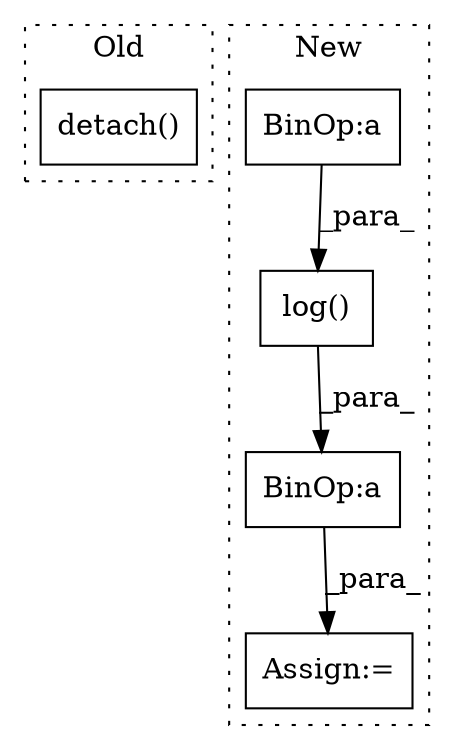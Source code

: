 digraph G {
subgraph cluster0 {
1 [label="detach()" a="75" s="4802" l="46" shape="box"];
label = "Old";
style="dotted";
}
subgraph cluster1 {
2 [label="log()" a="75" s="4849,4865" l="10,1" shape="box"];
3 [label="Assign:=" a="68" s="4929" l="3" shape="box"];
4 [label="BinOp:a" a="82" s="4944" l="3" shape="box"];
5 [label="BinOp:a" a="82" s="4860" l="3" shape="box"];
label = "New";
style="dotted";
}
2 -> 4 [label="_para_"];
4 -> 3 [label="_para_"];
5 -> 2 [label="_para_"];
}